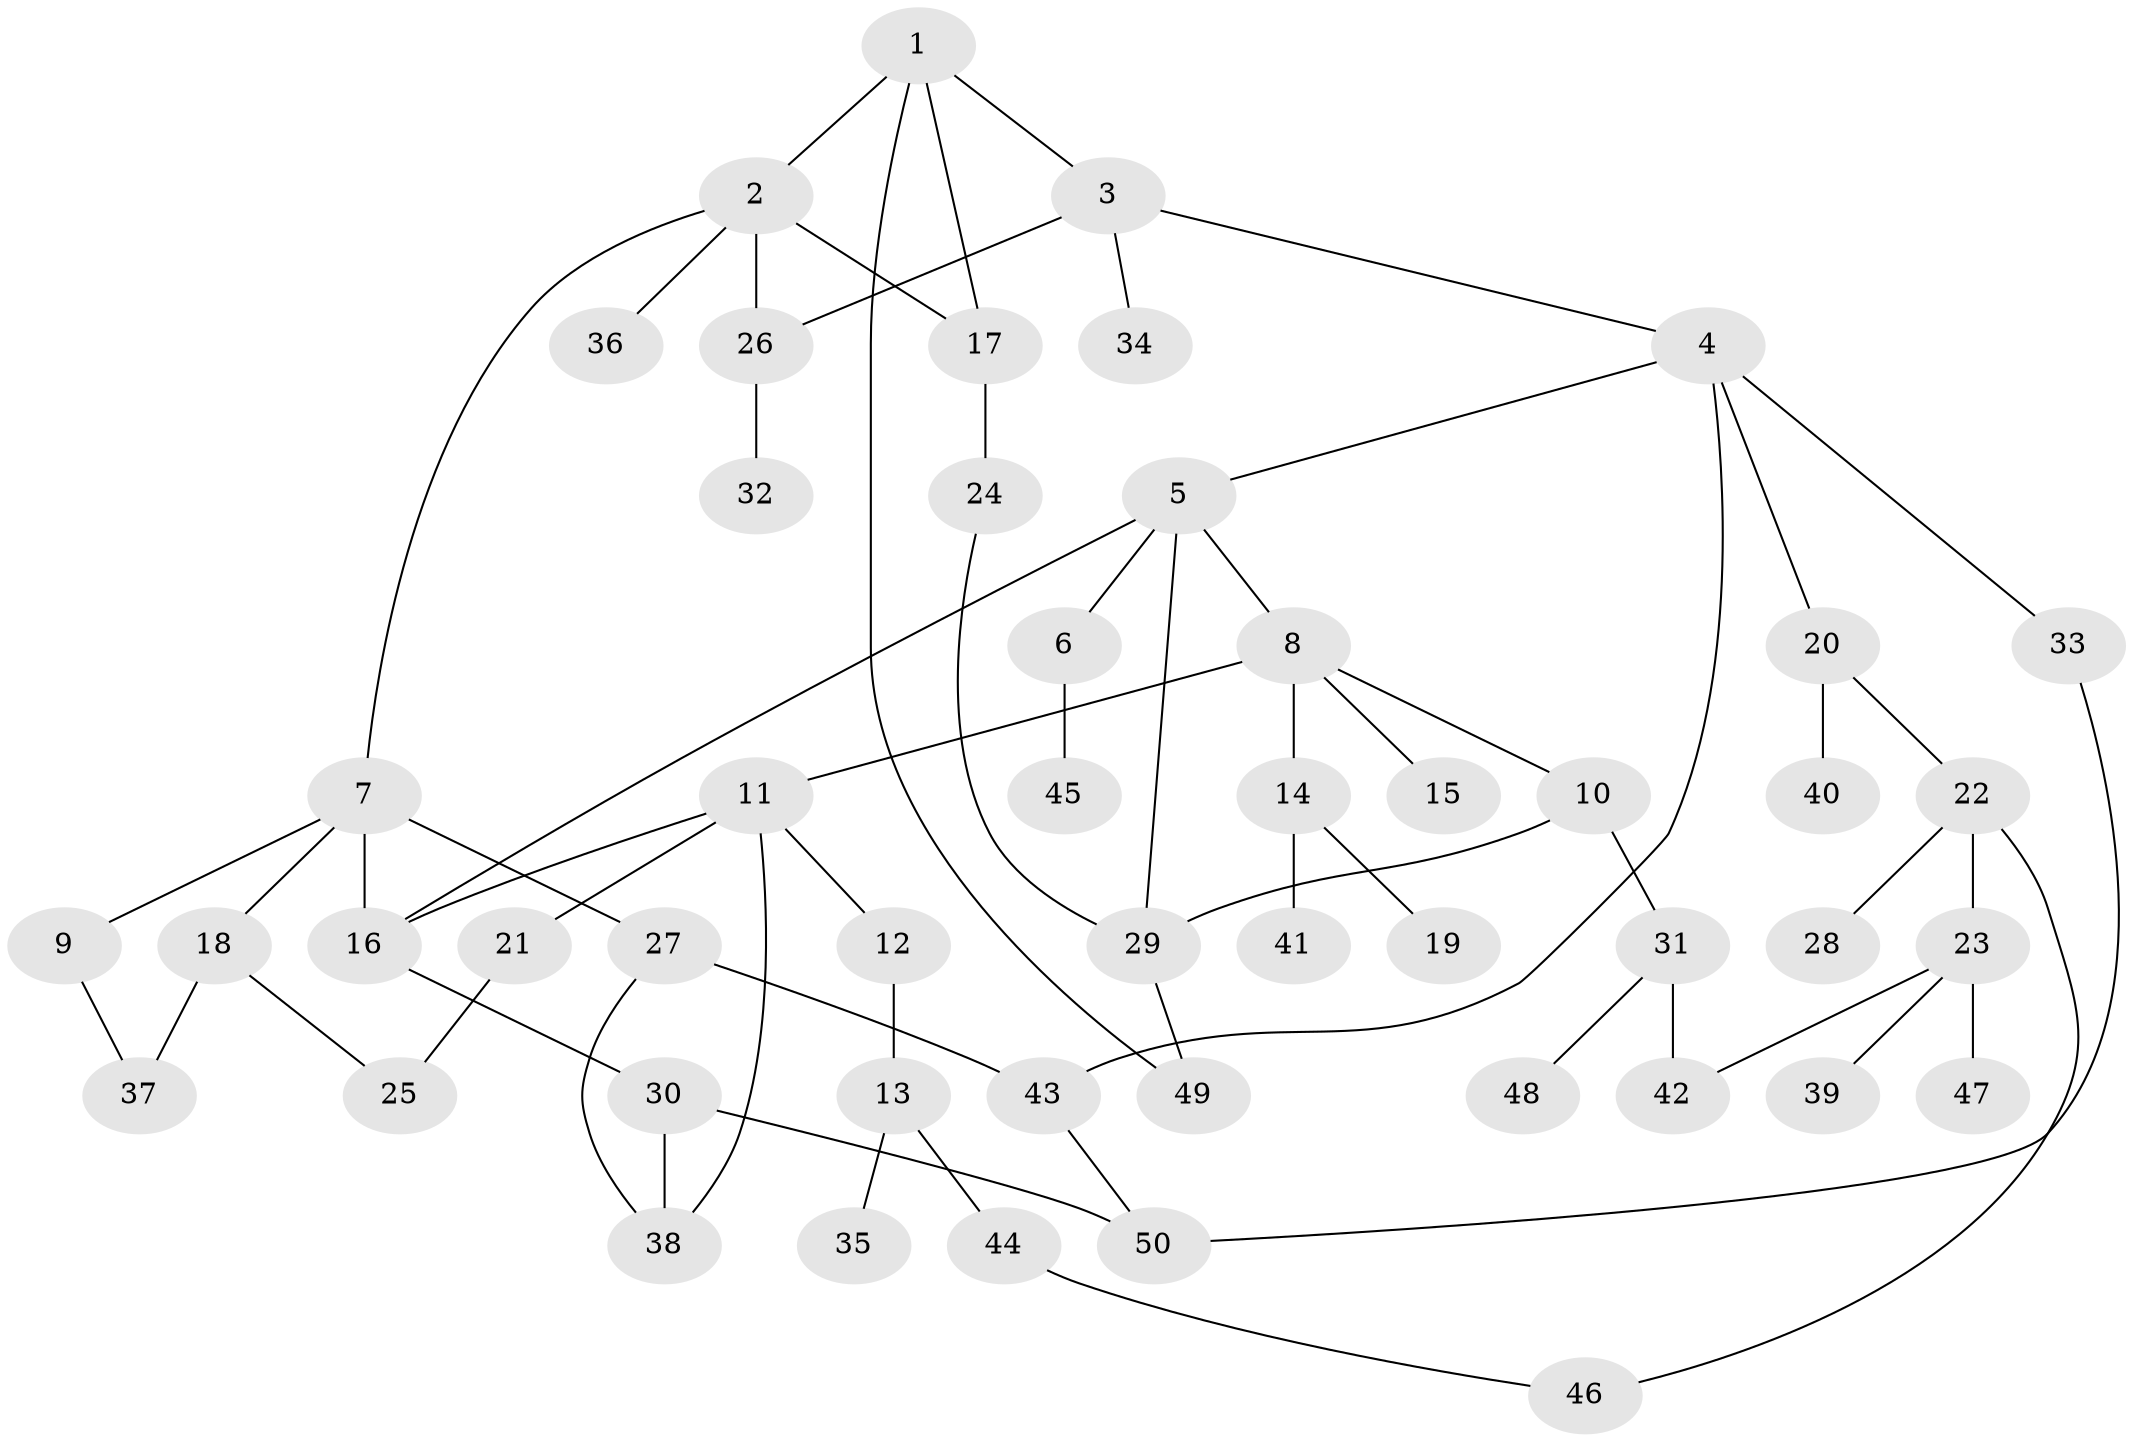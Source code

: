 // coarse degree distribution, {5: 0.16666666666666666, 8: 0.03333333333333333, 1: 0.23333333333333334, 6: 0.03333333333333333, 2: 0.3, 3: 0.13333333333333333, 4: 0.1}
// Generated by graph-tools (version 1.1) at 2025/23/03/03/25 07:23:34]
// undirected, 50 vertices, 65 edges
graph export_dot {
graph [start="1"]
  node [color=gray90,style=filled];
  1;
  2;
  3;
  4;
  5;
  6;
  7;
  8;
  9;
  10;
  11;
  12;
  13;
  14;
  15;
  16;
  17;
  18;
  19;
  20;
  21;
  22;
  23;
  24;
  25;
  26;
  27;
  28;
  29;
  30;
  31;
  32;
  33;
  34;
  35;
  36;
  37;
  38;
  39;
  40;
  41;
  42;
  43;
  44;
  45;
  46;
  47;
  48;
  49;
  50;
  1 -- 2;
  1 -- 3;
  1 -- 49;
  1 -- 17;
  2 -- 7;
  2 -- 17;
  2 -- 26;
  2 -- 36;
  3 -- 4;
  3 -- 34;
  3 -- 26;
  4 -- 5;
  4 -- 20;
  4 -- 33;
  4 -- 43;
  5 -- 6;
  5 -- 8;
  5 -- 16;
  5 -- 29;
  6 -- 45;
  7 -- 9;
  7 -- 18;
  7 -- 27;
  7 -- 16;
  8 -- 10;
  8 -- 11;
  8 -- 14;
  8 -- 15;
  9 -- 37;
  10 -- 29;
  10 -- 31;
  11 -- 12;
  11 -- 21;
  11 -- 38;
  11 -- 16;
  12 -- 13;
  13 -- 35;
  13 -- 44;
  14 -- 19;
  14 -- 41;
  16 -- 30;
  17 -- 24;
  18 -- 25;
  18 -- 37;
  20 -- 22;
  20 -- 40;
  21 -- 25;
  22 -- 23;
  22 -- 28;
  22 -- 46;
  23 -- 39;
  23 -- 42;
  23 -- 47;
  24 -- 29;
  26 -- 32;
  27 -- 38;
  27 -- 43;
  29 -- 49;
  30 -- 50;
  30 -- 38;
  31 -- 48;
  31 -- 42;
  33 -- 50;
  43 -- 50;
  44 -- 46;
}
